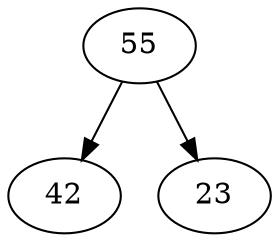 digraph {
282907269064571297990121964353087068168 [label=55]
255941531825860222740495981723798843274 [label=42]
53401008080839852132710392573997140219 [label=23]
282907269064571297990121964353087068168 -> 255941531825860222740495981723798843274
282907269064571297990121964353087068168 -> 53401008080839852132710392573997140219

}